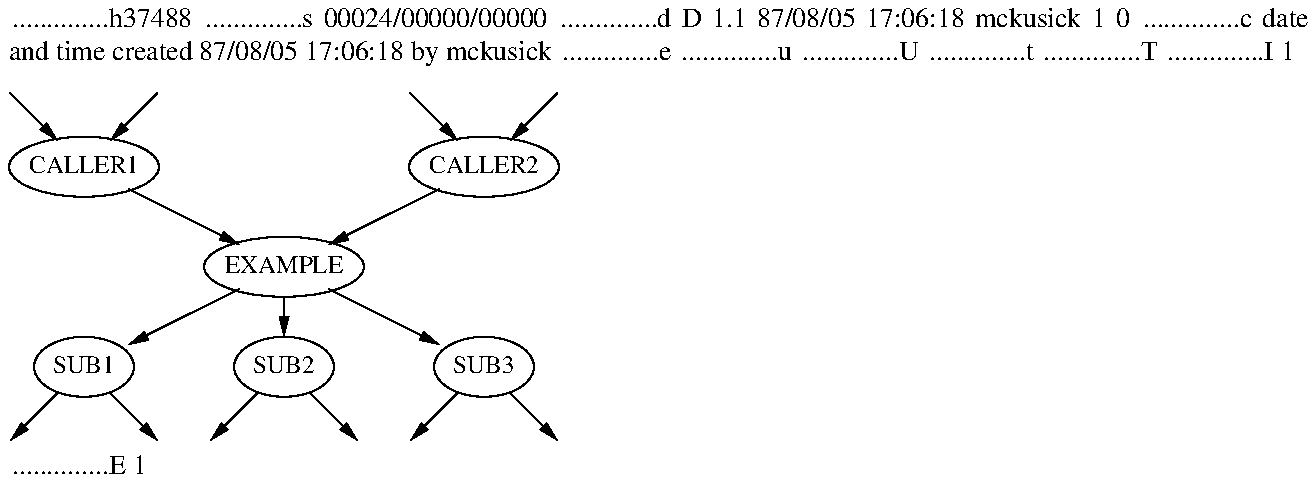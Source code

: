 h37488
s 00024/00000/00000
d D 1.1 87/08/05 17:06:18 mckusick 1 0
c date and time created 87/08/05 17:06:18 by mckusick
e
u
U
t
T
I 1
.\"	%W%	(Copyright 1987 M. K. McKusick)	%E%
.PS
ellipse ht .3i wid .75i "\s-1CALLER1\s+1"
ellipse ht .3i wid .75i "\s-1CALLER2\s+1" at 1st ellipse + (2i,0i)
ellipse ht .3i wid .8i "\s-1EXAMPLE\s+1" at 1st ellipse + (1i,-.5i)
ellipse ht .3i wid .5i "\s-1SUB1\s+1" at 1st ellipse - (0i,1i)
ellipse ht .3i wid .5i "\s-1SUB2\s+1" at 3rd ellipse - (0i,.5i)
ellipse ht .3i wid .5i "\s-1SUB3\s+1" at 2nd ellipse - (0i,1i)
line <- from 1st ellipse up .5i left .5i chop .1875i
line <- from 1st ellipse up .5i right .5i chop .1875i
line <- from 2nd ellipse up .5i left .5i chop .1875i
line <- from 2nd ellipse up .5i right .5i chop .1875i
arrow from 1st ellipse to 3rd ellipse chop
arrow from 2nd ellipse to 3rd ellipse chop
arrow from 3rd ellipse to 4th ellipse chop
arrow from 3rd ellipse to 5th ellipse chop .15i chop .15i
arrow from 3rd ellipse to 6th ellipse chop
arrow from 4th ellipse down .5i left .5i chop .1875i
arrow from 4th ellipse down .5i right .5i chop .1875i
arrow from 5th ellipse down .5i left .5i chop .1875i
arrow from 5th ellipse down .5i right .5i chop .1875i
arrow from 6th ellipse down .5i left .5i chop .1875i
arrow from 6th ellipse down .5i right .5i chop .1875i
.PE
E 1
